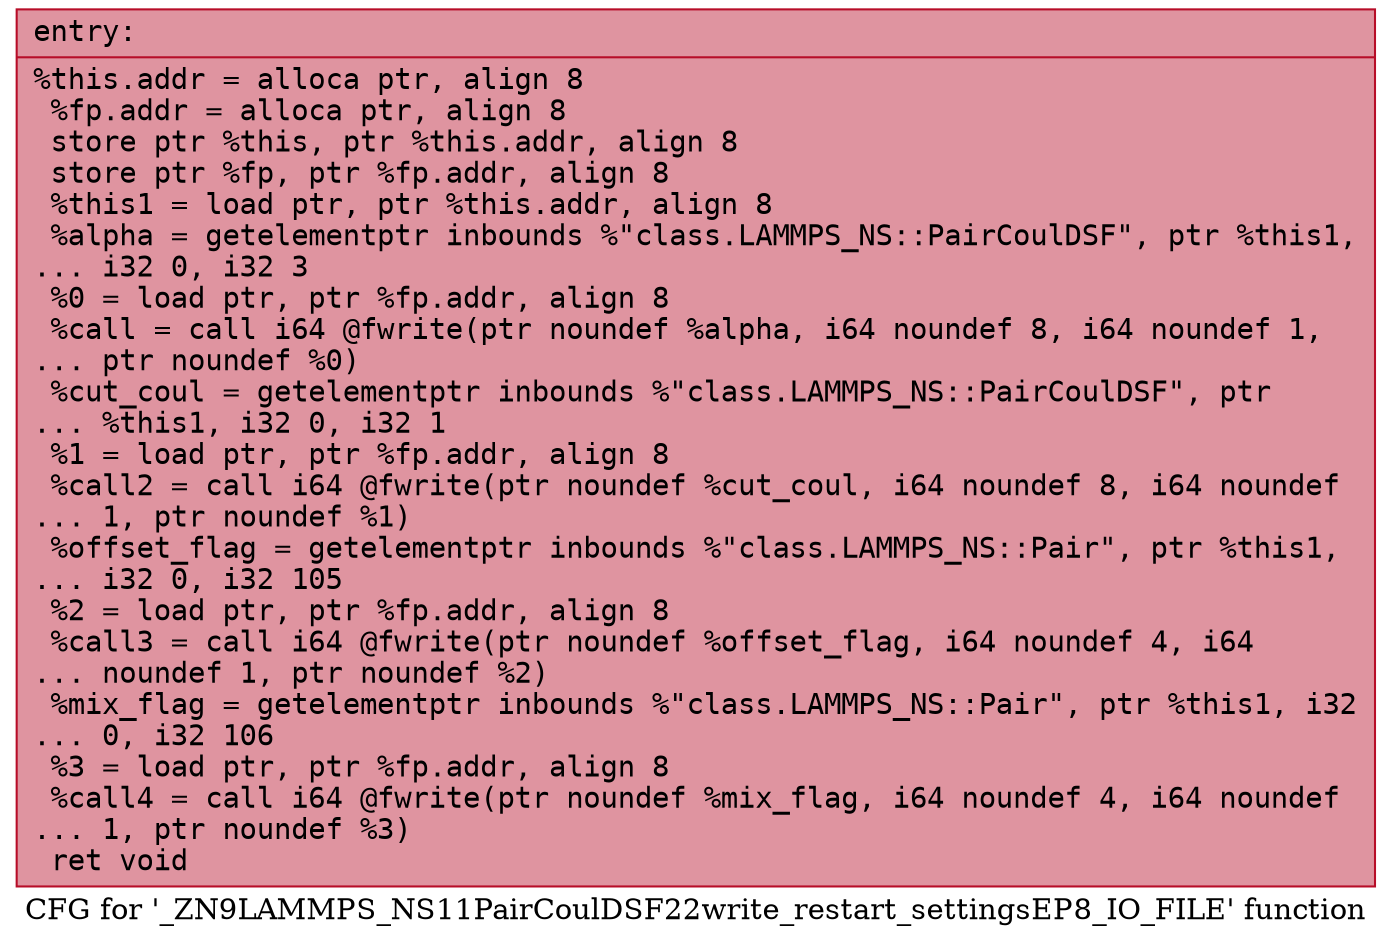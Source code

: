 digraph "CFG for '_ZN9LAMMPS_NS11PairCoulDSF22write_restart_settingsEP8_IO_FILE' function" {
	label="CFG for '_ZN9LAMMPS_NS11PairCoulDSF22write_restart_settingsEP8_IO_FILE' function";

	Node0x5622821fa2d0 [shape=record,color="#b70d28ff", style=filled, fillcolor="#b70d2870" fontname="Courier",label="{entry:\l|  %this.addr = alloca ptr, align 8\l  %fp.addr = alloca ptr, align 8\l  store ptr %this, ptr %this.addr, align 8\l  store ptr %fp, ptr %fp.addr, align 8\l  %this1 = load ptr, ptr %this.addr, align 8\l  %alpha = getelementptr inbounds %\"class.LAMMPS_NS::PairCoulDSF\", ptr %this1,\l... i32 0, i32 3\l  %0 = load ptr, ptr %fp.addr, align 8\l  %call = call i64 @fwrite(ptr noundef %alpha, i64 noundef 8, i64 noundef 1,\l... ptr noundef %0)\l  %cut_coul = getelementptr inbounds %\"class.LAMMPS_NS::PairCoulDSF\", ptr\l... %this1, i32 0, i32 1\l  %1 = load ptr, ptr %fp.addr, align 8\l  %call2 = call i64 @fwrite(ptr noundef %cut_coul, i64 noundef 8, i64 noundef\l... 1, ptr noundef %1)\l  %offset_flag = getelementptr inbounds %\"class.LAMMPS_NS::Pair\", ptr %this1,\l... i32 0, i32 105\l  %2 = load ptr, ptr %fp.addr, align 8\l  %call3 = call i64 @fwrite(ptr noundef %offset_flag, i64 noundef 4, i64\l... noundef 1, ptr noundef %2)\l  %mix_flag = getelementptr inbounds %\"class.LAMMPS_NS::Pair\", ptr %this1, i32\l... 0, i32 106\l  %3 = load ptr, ptr %fp.addr, align 8\l  %call4 = call i64 @fwrite(ptr noundef %mix_flag, i64 noundef 4, i64 noundef\l... 1, ptr noundef %3)\l  ret void\l}"];
}
